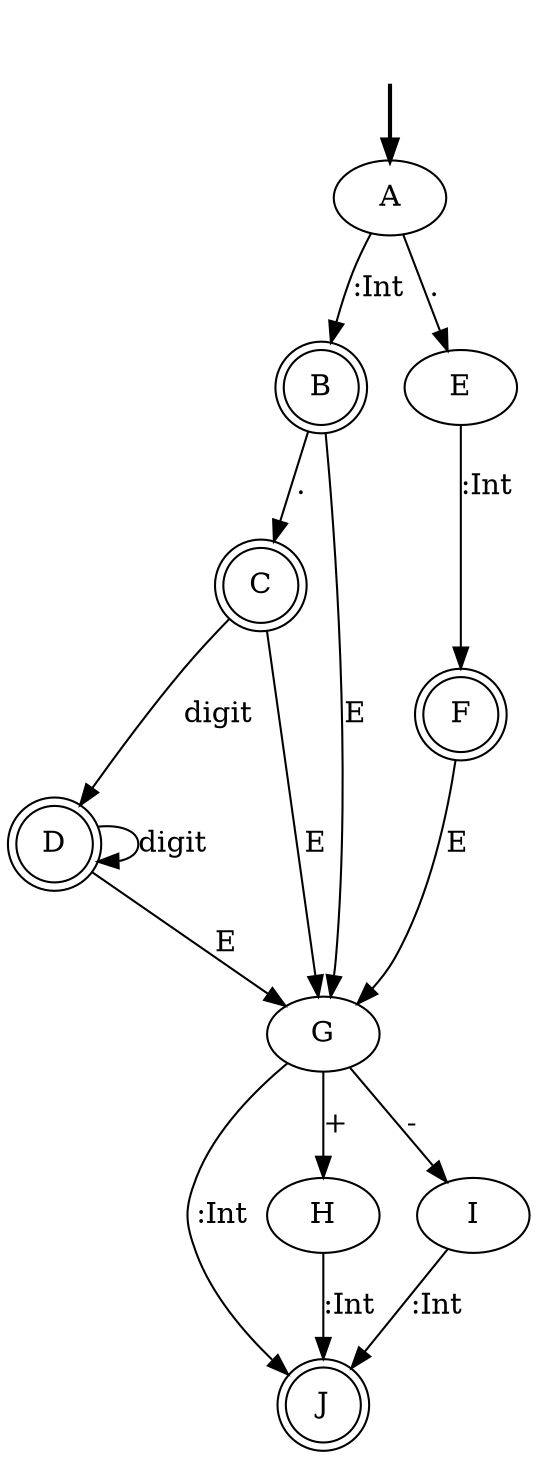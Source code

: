digraph {
	fake [style=invisible]
	D [shape=doublecircle]
	B [shape=doublecircle]
	J [shape=doublecircle]
	C [shape=doublecircle]
	F [shape=doublecircle]
	H
	I
	E
	G
	A [root=true]
	fake -> A [style=bold]
	A -> B [label=":Int"]
	A -> E [label="."]
	B -> C [label="."]
	B -> G [label=E]
	E -> F [label=":Int"]
	C -> D [label=digit]
	C -> G [label=E]
	G -> H [label="+"]
	G -> J [label=":Int"]
	G -> I [label="-"]
	F -> G [label=E]
	D -> D [label=digit]
	D -> G [label=E]
	H -> J [label=":Int"]
	I -> J [label=":Int"]
}
